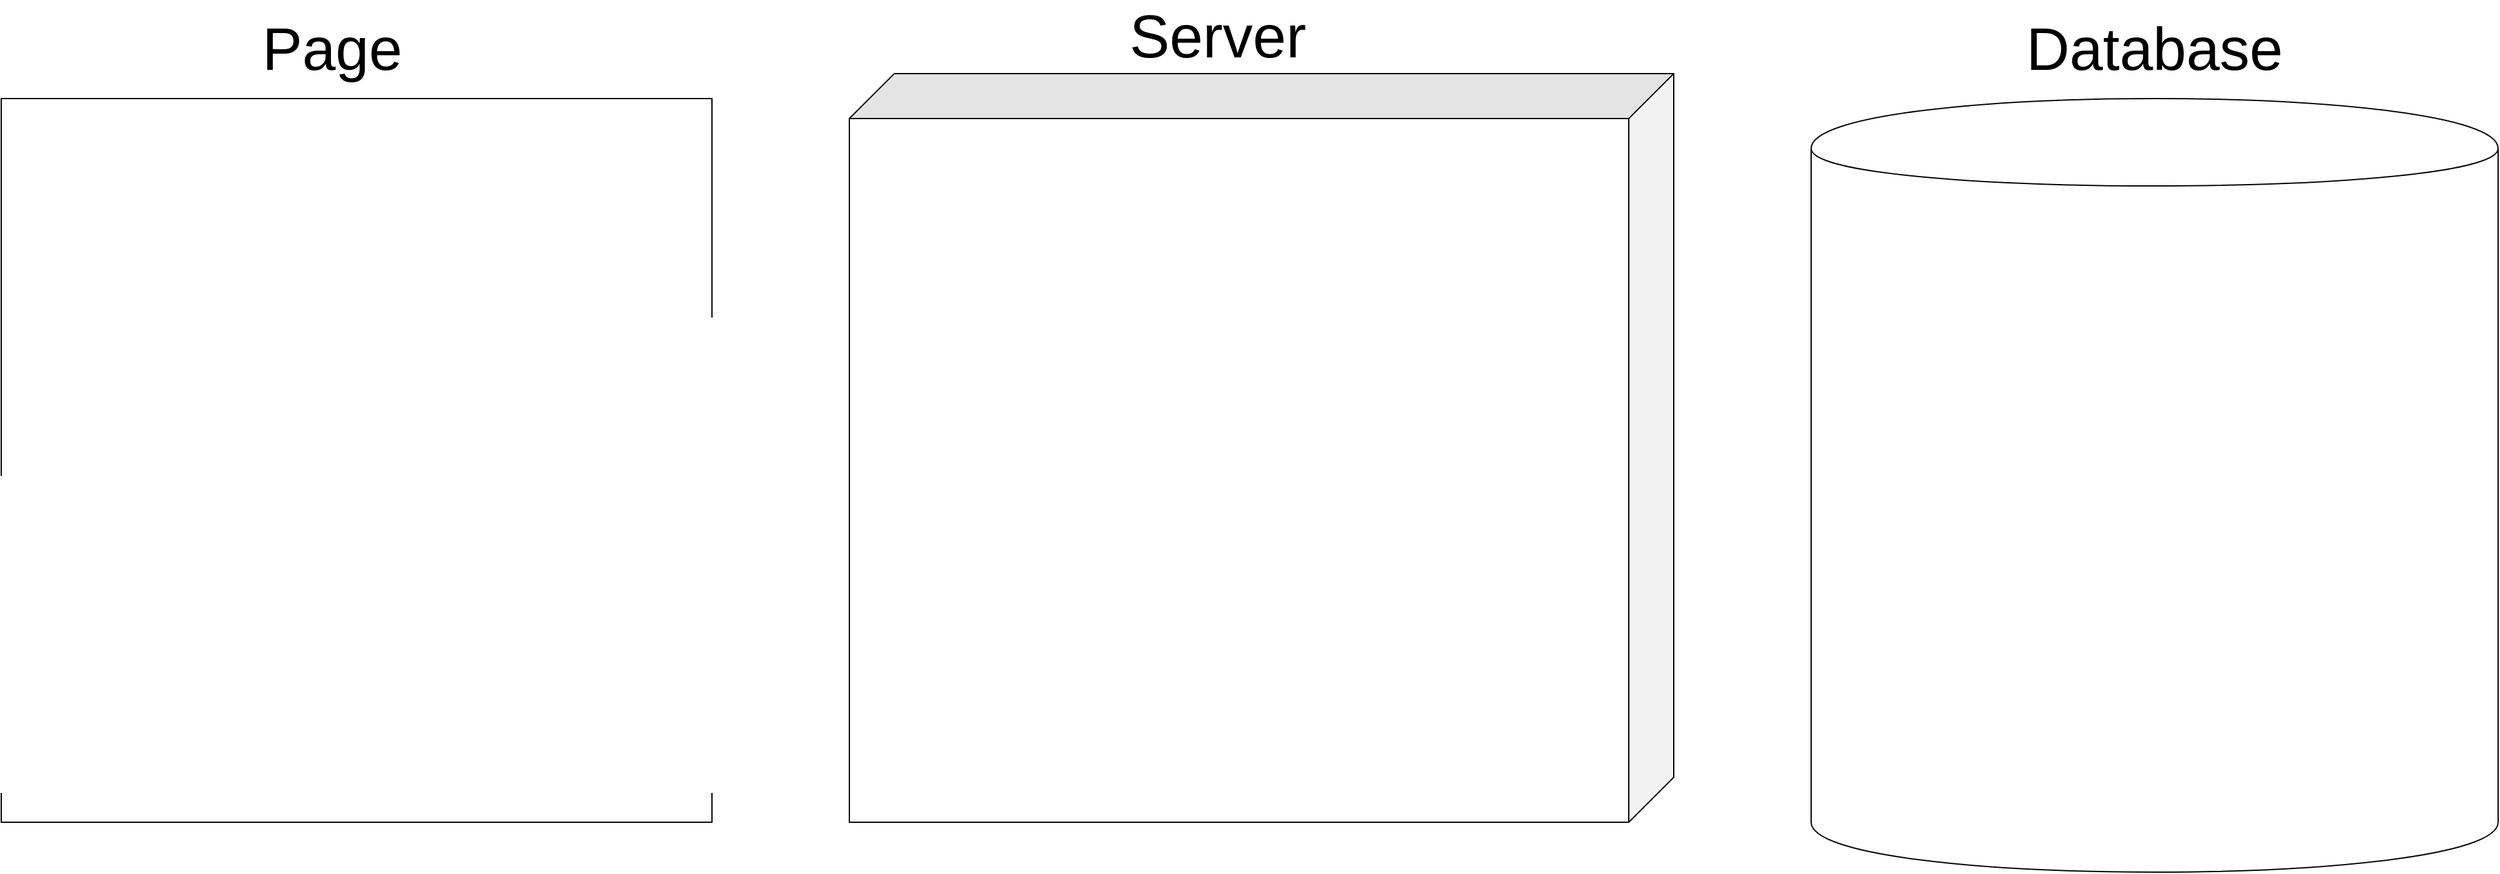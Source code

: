 <mxfile version="10.6.8" type="github"><diagram id="y7g6Tgo3AFXQID4oSlZn" name="Page-1"><mxGraphModel dx="3105" dy="1234" grid="1" gridSize="10" guides="1" tooltips="1" connect="1" arrows="1" fold="1" page="1" pageScale="1" pageWidth="827" pageHeight="1169" math="0" shadow="0"><root><mxCell id="0"/><mxCell id="1" parent="0"/><mxCell id="zDNbF8hn5vGX4dSaiktw-1" value="" style="rounded=0;whiteSpace=wrap;html=1;" vertex="1" parent="1"><mxGeometry x="-679" y="250" width="569" height="580" as="geometry"/></mxCell><mxCell id="zDNbF8hn5vGX4dSaiktw-4" value="&lt;font style=&quot;font-size: 48px&quot;&gt;Page&lt;/font&gt;" style="text;html=1;strokeColor=none;fillColor=none;align=center;verticalAlign=middle;whiteSpace=wrap;rounded=0;" vertex="1" parent="1"><mxGeometry x="-434" y="200" width="40" height="20" as="geometry"/></mxCell><mxCell id="zDNbF8hn5vGX4dSaiktw-5" value="&lt;font style=&quot;font-size: 48px&quot;&gt;Server&lt;/font&gt;" style="text;html=1;strokeColor=none;fillColor=none;align=center;verticalAlign=middle;whiteSpace=wrap;rounded=0;" vertex="1" parent="1"><mxGeometry x="275" y="190" width="40" height="20" as="geometry"/></mxCell><mxCell id="zDNbF8hn5vGX4dSaiktw-6" value="&lt;font style=&quot;font-size: 48px&quot;&gt;Database&lt;/font&gt;" style="text;html=1;strokeColor=none;fillColor=none;align=center;verticalAlign=middle;whiteSpace=wrap;rounded=0;" vertex="1" parent="1"><mxGeometry x="1025" y="200" width="40" height="20" as="geometry"/></mxCell><mxCell id="zDNbF8hn5vGX4dSaiktw-7" value="" style="shape=cube;whiteSpace=wrap;html=1;boundedLbl=1;backgroundOutline=1;darkOpacity=0.05;darkOpacity2=0.1;size=36;rotation=0;direction=south;" vertex="1" parent="1"><mxGeometry y="230" width="660" height="600" as="geometry"/></mxCell><mxCell id="zDNbF8hn5vGX4dSaiktw-8" value="" style="shape=cylinder;whiteSpace=wrap;html=1;boundedLbl=1;backgroundOutline=1;" vertex="1" parent="1"><mxGeometry x="770" y="250" width="550" height="620" as="geometry"/></mxCell></root></mxGraphModel></diagram></mxfile>
